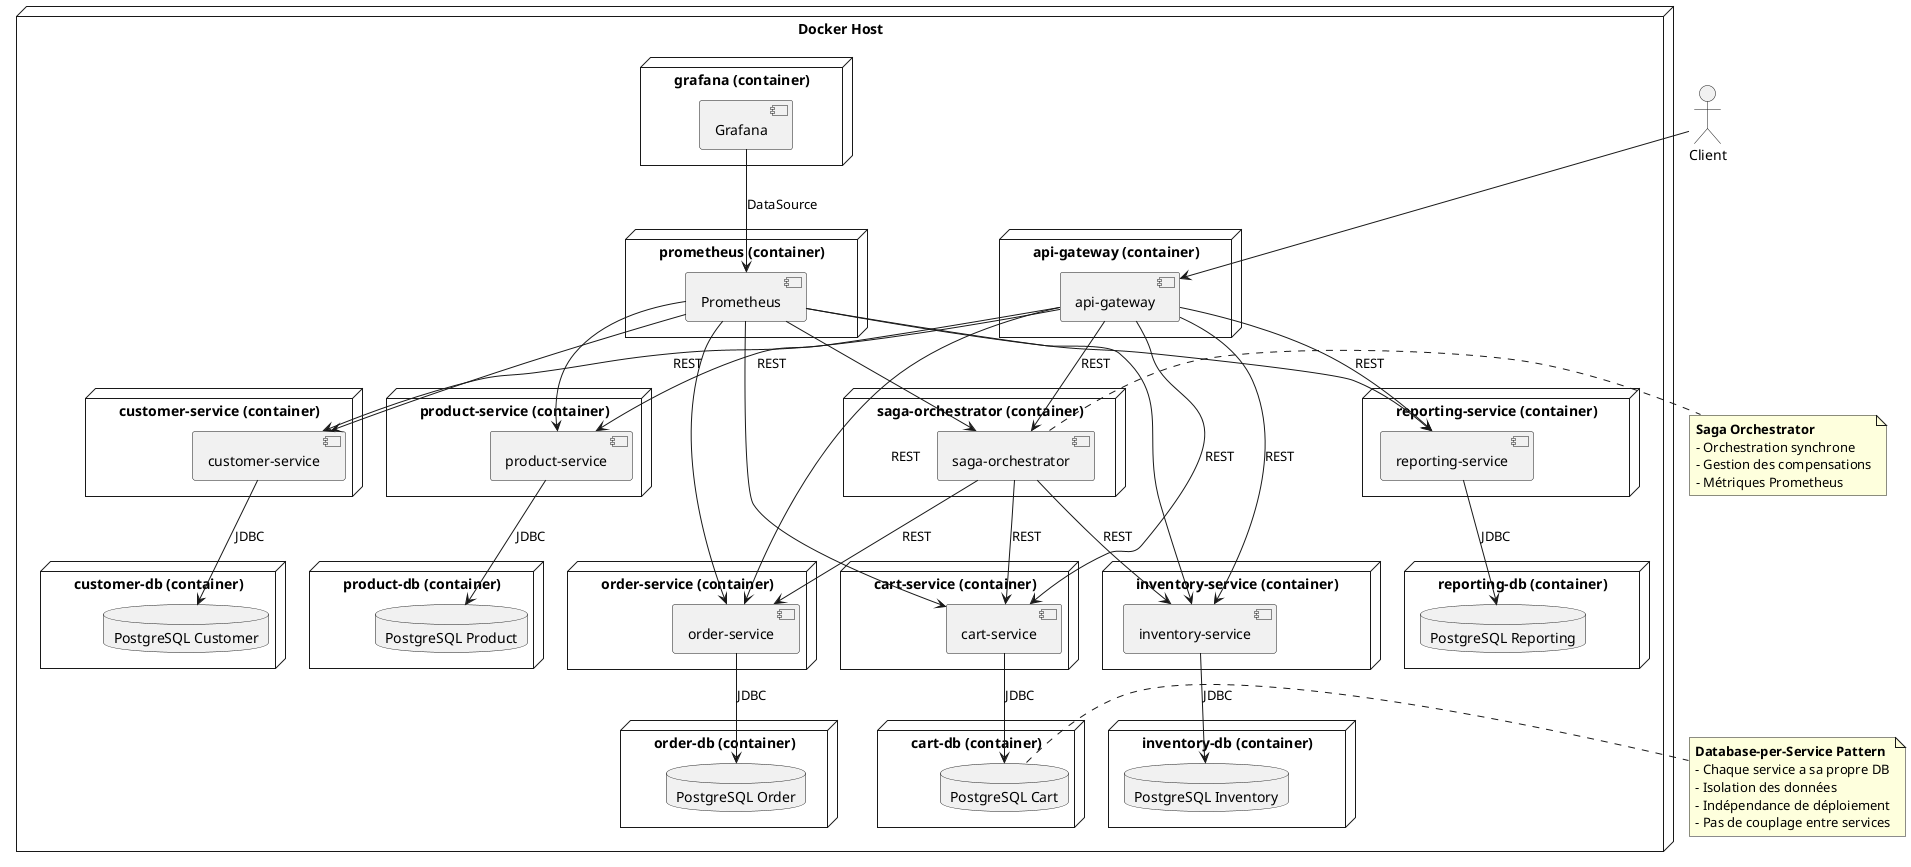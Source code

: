 @startuml

' Représentation des utilisateurs
actor "Client" as client

' Conteneur Docker pour l'API Gateway
node "Docker Host" {
  node "api-gateway (container)" {
    [api-gateway]
  }
  node "saga-orchestrator (container)" {
    [saga-orchestrator]
  }
  node "cart-service (container)" {
    [cart-service]
  }
  node "customer-service (container)" {
    [customer-service]
  }
  node "inventory-service (container)" {
    [inventory-service]
  }
  node "order-service (container)" {
    [order-service]
  }
  node "product-service (container)" {
    [product-service]
  }
  node "reporting-service (container)" {
    [reporting-service]
  }
  
  ' Bases de données multiples (Database-per-Service pattern)
  node "cart-db (container)" {
    database "PostgreSQL Cart"
  }
  node "customer-db (container)" {
    database "PostgreSQL Customer"
  }
  node "inventory-db (container)" {
    database "PostgreSQL Inventory"
  }
  node "order-db (container)" {
    database "PostgreSQL Order"
  }
  node "product-db (container)" {
    database "PostgreSQL Product"
  }
  node "reporting-db (container)" {
    database "PostgreSQL Reporting"
  }
  
  ' Monitoring
  node "prometheus (container)" {
    [Prometheus]
  }
  node "grafana (container)" {
    [Grafana]
  }
}

' Flux de communication - API Gateway
client --> [api-gateway]
[api-gateway] --> [cart-service] : REST
[api-gateway] --> [customer-service] : REST
[api-gateway] --> [inventory-service]: REST
[api-gateway] --> [order-service]: REST
[api-gateway] --> [product-service]: REST
[api-gateway] --> [reporting-service]: REST
[api-gateway] --> [saga-orchestrator]: REST

' Flux de communication - Saga Orchestrator
[saga-orchestrator] --> [cart-service] : REST 
[saga-orchestrator] --> [inventory-service]: REST 
[saga-orchestrator] --> [order-service]: REST 

' Connexions aux bases de données (Database-per-Service)
[cart-service] --> [PostgreSQL Cart]: JDBC
[customer-service] --> [PostgreSQL Customer]: JDBC
[inventory-service] --> [PostgreSQL Inventory]: JDBC
[order-service] --> [PostgreSQL Order]: JDBC
[product-service] --> [PostgreSQL Product]: JDBC
[reporting-service] --> [PostgreSQL Reporting]: JDBC

' Monitoring - Prometheus collecte les métriques
[Prometheus] --> [cart-service] 
[Prometheus] --> [customer-service] 
[Prometheus] --> [inventory-service] 
[Prometheus] --> [order-service]
[Prometheus] --> [product-service] 
[Prometheus] --> [reporting-service]
[Prometheus] --> [saga-orchestrator]

' Grafana utilise Prometheus comme datasource
[Grafana] --> [Prometheus]: DataSource

' Note sur le pattern Saga
note right of [saga-orchestrator]
  **Saga Orchestrator**
  - Orchestration synchrone
  - Gestion des compensations
  - Métriques Prometheus
end note

' Note sur le pattern Database-per-Service
note right of [PostgreSQL Cart]
  **Database-per-Service Pattern**
  - Chaque service a sa propre DB
  - Isolation des données
  - Indépendance de déploiement
  - Pas de couplage entre services
end note

@enduml